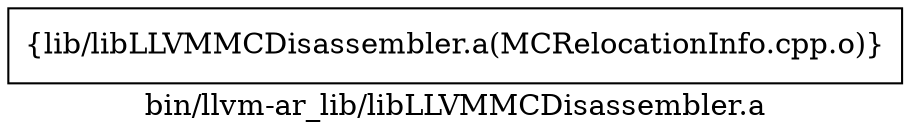 digraph "bin/llvm-ar_lib/libLLVMMCDisassembler.a" {
	label="bin/llvm-ar_lib/libLLVMMCDisassembler.a";
	rankdir=LR;

	Node0x559ae42f7b98 [shape=record,shape=box,group=0,label="{lib/libLLVMMCDisassembler.a(MCRelocationInfo.cpp.o)}"];
}
